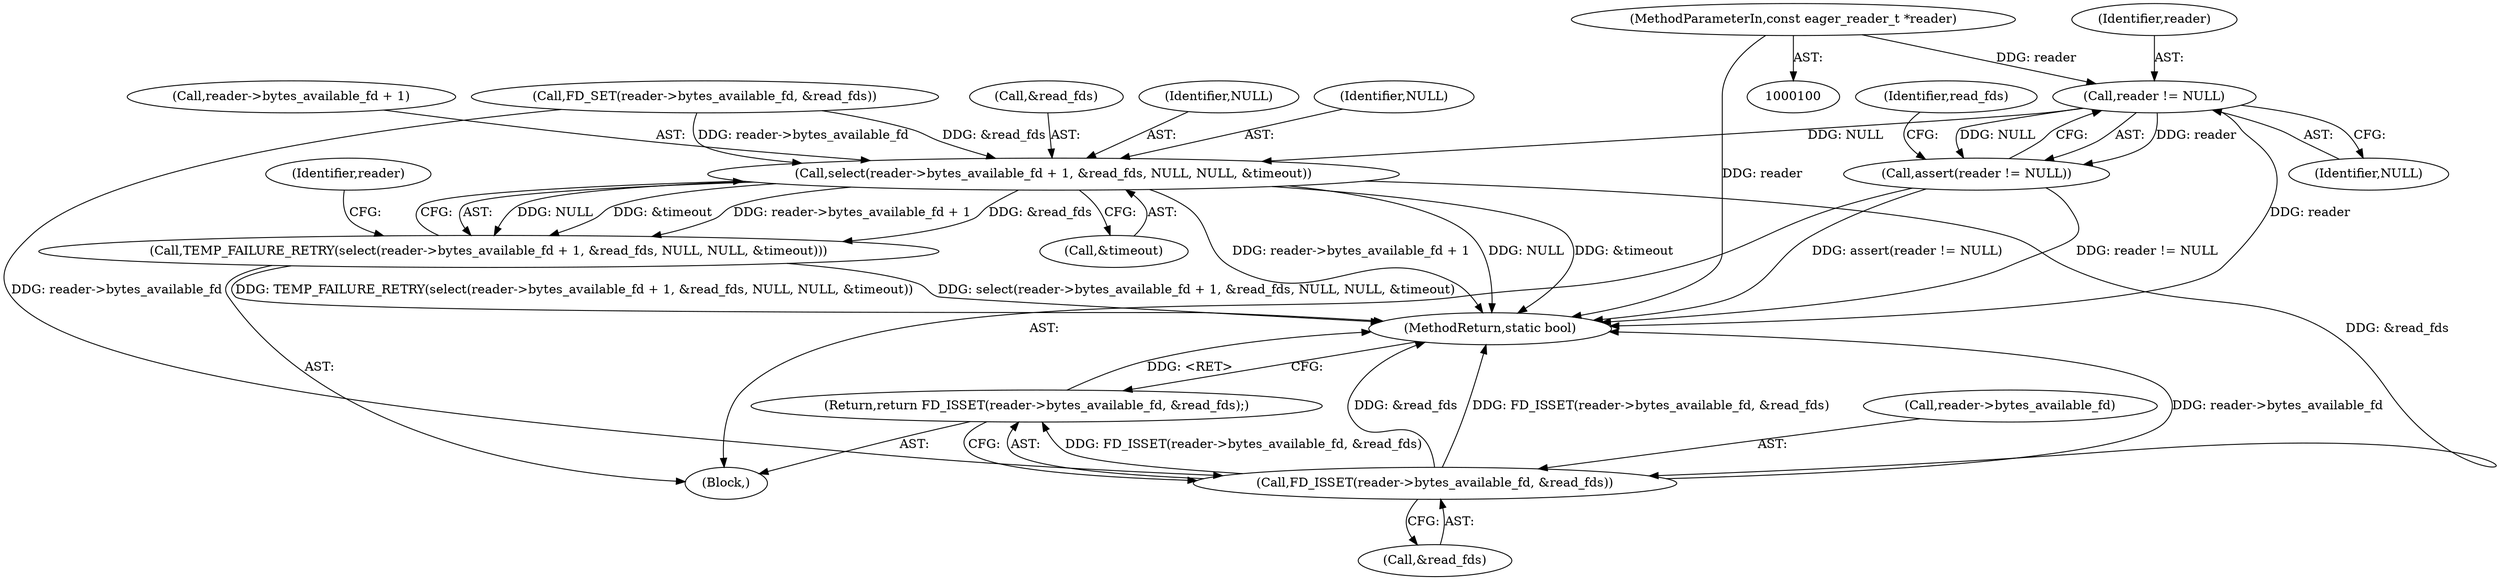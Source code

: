 digraph "0_Android_472271b153c5dc53c28beac55480a8d8434b2d5c_57@API" {
"1000104" [label="(Call,reader != NULL)"];
"1000101" [label="(MethodParameterIn,const eager_reader_t *reader)"];
"1000103" [label="(Call,assert(reader != NULL))"];
"1000129" [label="(Call,select(reader->bytes_available_fd + 1, &read_fds, NULL, NULL, &timeout))"];
"1000128" [label="(Call,TEMP_FAILURE_RETRY(select(reader->bytes_available_fd + 1, &read_fds, NULL, NULL, &timeout)))"];
"1000142" [label="(Call,FD_ISSET(reader->bytes_available_fd, &read_fds))"];
"1000141" [label="(Return,return FD_ISSET(reader->bytes_available_fd, &read_fds);)"];
"1000105" [label="(Identifier,reader)"];
"1000130" [label="(Call,reader->bytes_available_fd + 1)"];
"1000146" [label="(Call,&read_fds)"];
"1000142" [label="(Call,FD_ISSET(reader->bytes_available_fd, &read_fds))"];
"1000137" [label="(Identifier,NULL)"];
"1000144" [label="(Identifier,reader)"];
"1000143" [label="(Call,reader->bytes_available_fd)"];
"1000148" [label="(MethodReturn,static bool)"];
"1000138" [label="(Identifier,NULL)"];
"1000111" [label="(Call,FD_SET(reader->bytes_available_fd, &read_fds))"];
"1000135" [label="(Call,&read_fds)"];
"1000128" [label="(Call,TEMP_FAILURE_RETRY(select(reader->bytes_available_fd + 1, &read_fds, NULL, NULL, &timeout)))"];
"1000106" [label="(Identifier,NULL)"];
"1000103" [label="(Call,assert(reader != NULL))"];
"1000101" [label="(MethodParameterIn,const eager_reader_t *reader)"];
"1000110" [label="(Identifier,read_fds)"];
"1000141" [label="(Return,return FD_ISSET(reader->bytes_available_fd, &read_fds);)"];
"1000129" [label="(Call,select(reader->bytes_available_fd + 1, &read_fds, NULL, NULL, &timeout))"];
"1000104" [label="(Call,reader != NULL)"];
"1000139" [label="(Call,&timeout)"];
"1000102" [label="(Block,)"];
"1000104" -> "1000103"  [label="AST: "];
"1000104" -> "1000106"  [label="CFG: "];
"1000105" -> "1000104"  [label="AST: "];
"1000106" -> "1000104"  [label="AST: "];
"1000103" -> "1000104"  [label="CFG: "];
"1000104" -> "1000148"  [label="DDG: reader"];
"1000104" -> "1000103"  [label="DDG: reader"];
"1000104" -> "1000103"  [label="DDG: NULL"];
"1000101" -> "1000104"  [label="DDG: reader"];
"1000104" -> "1000129"  [label="DDG: NULL"];
"1000101" -> "1000100"  [label="AST: "];
"1000101" -> "1000148"  [label="DDG: reader"];
"1000103" -> "1000102"  [label="AST: "];
"1000110" -> "1000103"  [label="CFG: "];
"1000103" -> "1000148"  [label="DDG: reader != NULL"];
"1000103" -> "1000148"  [label="DDG: assert(reader != NULL)"];
"1000129" -> "1000128"  [label="AST: "];
"1000129" -> "1000139"  [label="CFG: "];
"1000130" -> "1000129"  [label="AST: "];
"1000135" -> "1000129"  [label="AST: "];
"1000137" -> "1000129"  [label="AST: "];
"1000138" -> "1000129"  [label="AST: "];
"1000139" -> "1000129"  [label="AST: "];
"1000128" -> "1000129"  [label="CFG: "];
"1000129" -> "1000148"  [label="DDG: reader->bytes_available_fd + 1"];
"1000129" -> "1000148"  [label="DDG: NULL"];
"1000129" -> "1000148"  [label="DDG: &timeout"];
"1000129" -> "1000128"  [label="DDG: NULL"];
"1000129" -> "1000128"  [label="DDG: &timeout"];
"1000129" -> "1000128"  [label="DDG: reader->bytes_available_fd + 1"];
"1000129" -> "1000128"  [label="DDG: &read_fds"];
"1000111" -> "1000129"  [label="DDG: reader->bytes_available_fd"];
"1000111" -> "1000129"  [label="DDG: &read_fds"];
"1000129" -> "1000142"  [label="DDG: &read_fds"];
"1000128" -> "1000102"  [label="AST: "];
"1000144" -> "1000128"  [label="CFG: "];
"1000128" -> "1000148"  [label="DDG: select(reader->bytes_available_fd + 1, &read_fds, NULL, NULL, &timeout)"];
"1000128" -> "1000148"  [label="DDG: TEMP_FAILURE_RETRY(select(reader->bytes_available_fd + 1, &read_fds, NULL, NULL, &timeout))"];
"1000142" -> "1000141"  [label="AST: "];
"1000142" -> "1000146"  [label="CFG: "];
"1000143" -> "1000142"  [label="AST: "];
"1000146" -> "1000142"  [label="AST: "];
"1000141" -> "1000142"  [label="CFG: "];
"1000142" -> "1000148"  [label="DDG: FD_ISSET(reader->bytes_available_fd, &read_fds)"];
"1000142" -> "1000148"  [label="DDG: reader->bytes_available_fd"];
"1000142" -> "1000148"  [label="DDG: &read_fds"];
"1000142" -> "1000141"  [label="DDG: FD_ISSET(reader->bytes_available_fd, &read_fds)"];
"1000111" -> "1000142"  [label="DDG: reader->bytes_available_fd"];
"1000141" -> "1000102"  [label="AST: "];
"1000148" -> "1000141"  [label="CFG: "];
"1000141" -> "1000148"  [label="DDG: <RET>"];
}
